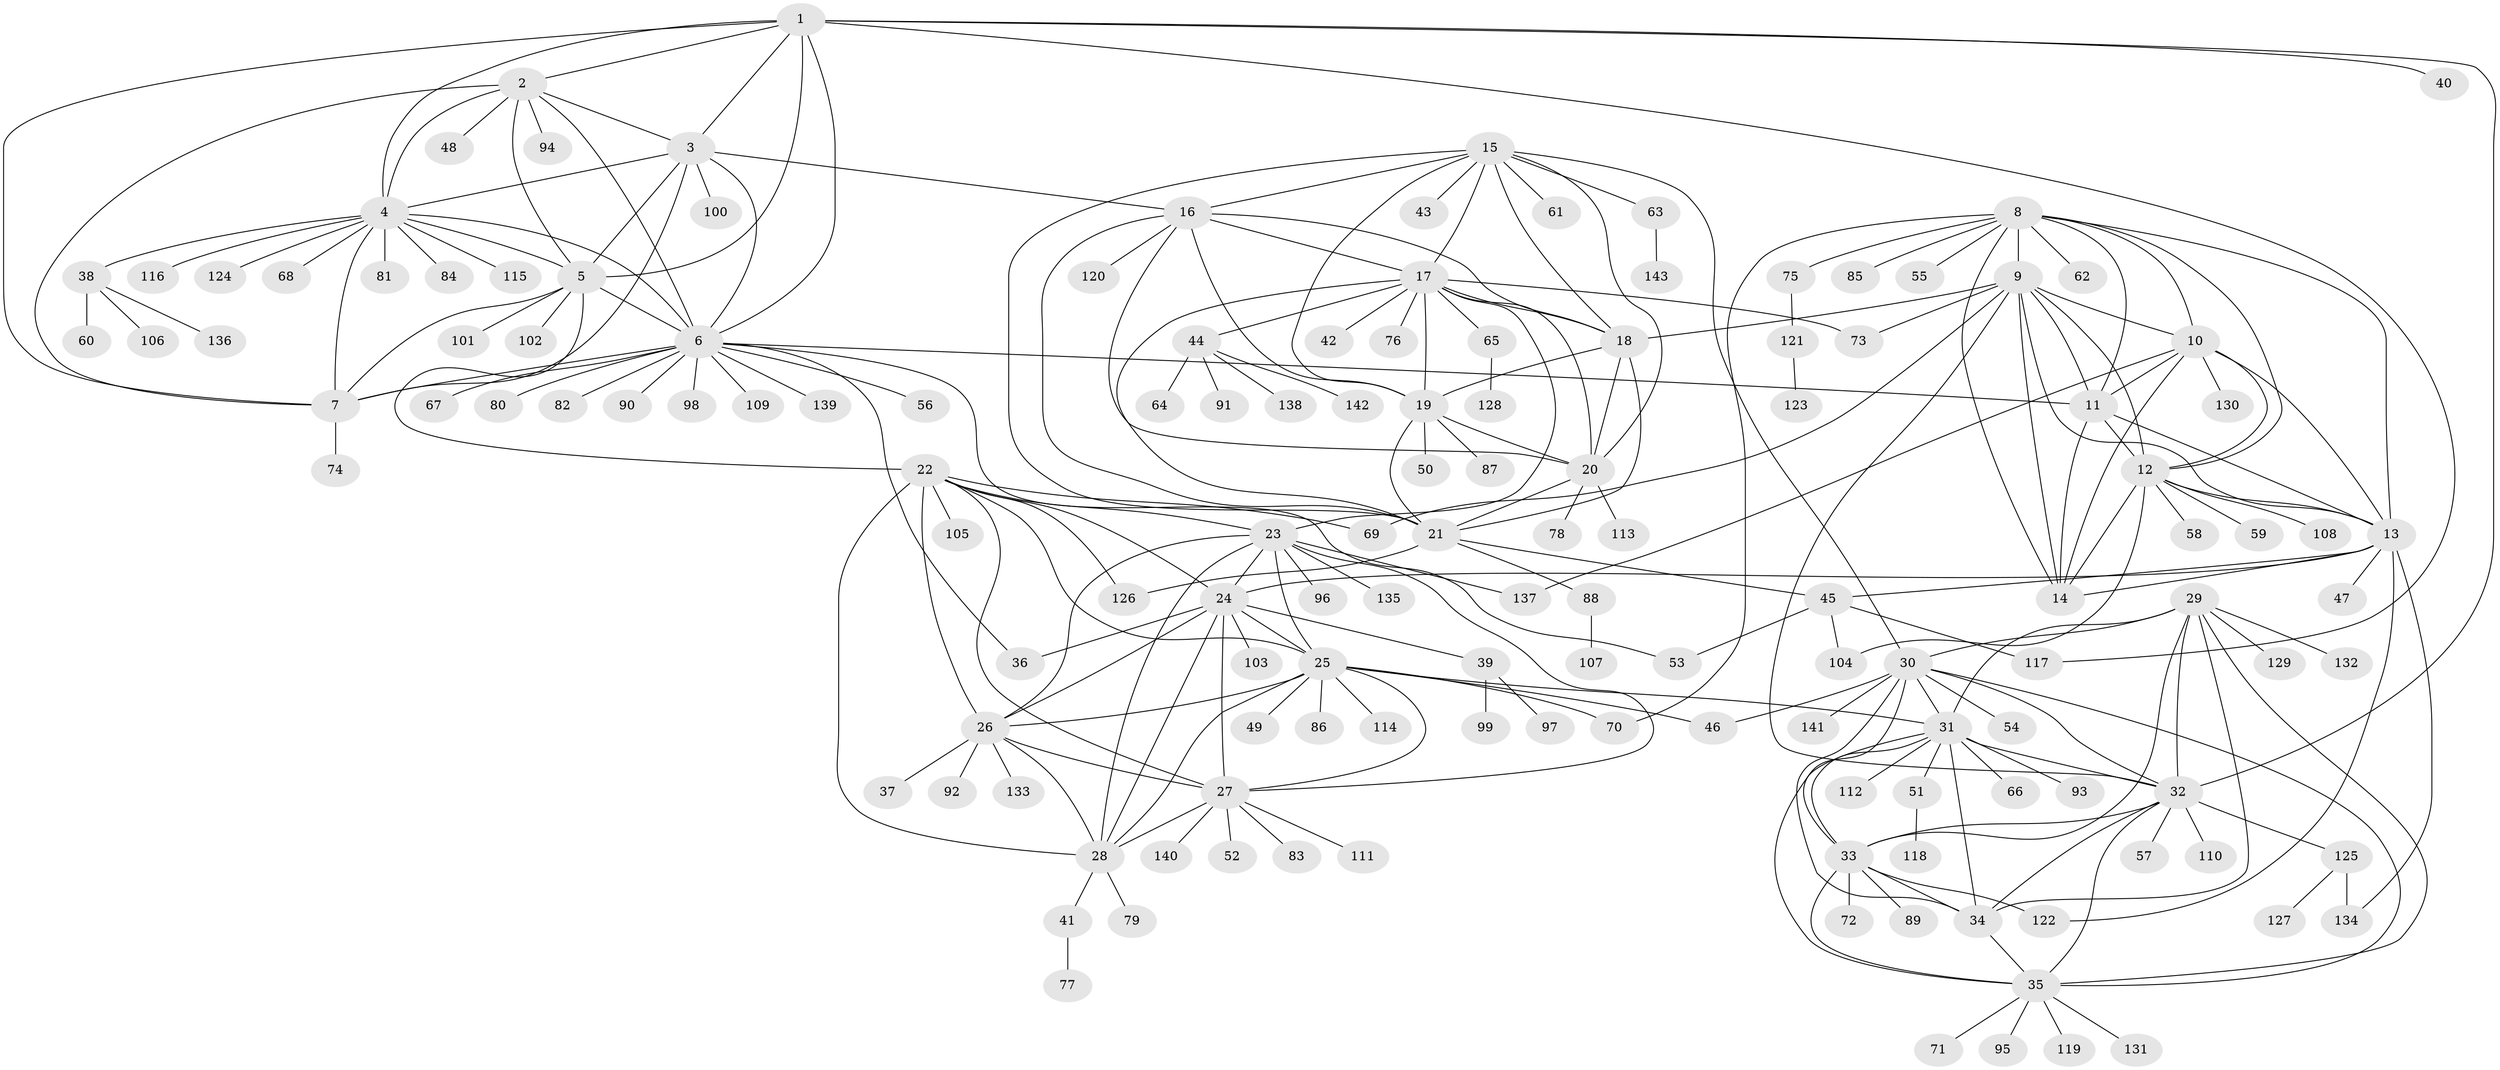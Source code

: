 // Generated by graph-tools (version 1.1) at 2025/26/03/09/25 03:26:49]
// undirected, 143 vertices, 236 edges
graph export_dot {
graph [start="1"]
  node [color=gray90,style=filled];
  1;
  2;
  3;
  4;
  5;
  6;
  7;
  8;
  9;
  10;
  11;
  12;
  13;
  14;
  15;
  16;
  17;
  18;
  19;
  20;
  21;
  22;
  23;
  24;
  25;
  26;
  27;
  28;
  29;
  30;
  31;
  32;
  33;
  34;
  35;
  36;
  37;
  38;
  39;
  40;
  41;
  42;
  43;
  44;
  45;
  46;
  47;
  48;
  49;
  50;
  51;
  52;
  53;
  54;
  55;
  56;
  57;
  58;
  59;
  60;
  61;
  62;
  63;
  64;
  65;
  66;
  67;
  68;
  69;
  70;
  71;
  72;
  73;
  74;
  75;
  76;
  77;
  78;
  79;
  80;
  81;
  82;
  83;
  84;
  85;
  86;
  87;
  88;
  89;
  90;
  91;
  92;
  93;
  94;
  95;
  96;
  97;
  98;
  99;
  100;
  101;
  102;
  103;
  104;
  105;
  106;
  107;
  108;
  109;
  110;
  111;
  112;
  113;
  114;
  115;
  116;
  117;
  118;
  119;
  120;
  121;
  122;
  123;
  124;
  125;
  126;
  127;
  128;
  129;
  130;
  131;
  132;
  133;
  134;
  135;
  136;
  137;
  138;
  139;
  140;
  141;
  142;
  143;
  1 -- 2;
  1 -- 3;
  1 -- 4;
  1 -- 5;
  1 -- 6;
  1 -- 7;
  1 -- 32;
  1 -- 40;
  1 -- 117;
  2 -- 3;
  2 -- 4;
  2 -- 5;
  2 -- 6;
  2 -- 7;
  2 -- 48;
  2 -- 94;
  3 -- 4;
  3 -- 5;
  3 -- 6;
  3 -- 7;
  3 -- 16;
  3 -- 100;
  4 -- 5;
  4 -- 6;
  4 -- 7;
  4 -- 38;
  4 -- 68;
  4 -- 81;
  4 -- 84;
  4 -- 115;
  4 -- 116;
  4 -- 124;
  5 -- 6;
  5 -- 7;
  5 -- 22;
  5 -- 101;
  5 -- 102;
  6 -- 7;
  6 -- 11;
  6 -- 36;
  6 -- 53;
  6 -- 56;
  6 -- 67;
  6 -- 80;
  6 -- 82;
  6 -- 90;
  6 -- 98;
  6 -- 109;
  6 -- 139;
  7 -- 74;
  8 -- 9;
  8 -- 10;
  8 -- 11;
  8 -- 12;
  8 -- 13;
  8 -- 14;
  8 -- 55;
  8 -- 62;
  8 -- 70;
  8 -- 75;
  8 -- 85;
  9 -- 10;
  9 -- 11;
  9 -- 12;
  9 -- 13;
  9 -- 14;
  9 -- 18;
  9 -- 32;
  9 -- 69;
  9 -- 73;
  10 -- 11;
  10 -- 12;
  10 -- 13;
  10 -- 14;
  10 -- 130;
  10 -- 137;
  11 -- 12;
  11 -- 13;
  11 -- 14;
  12 -- 13;
  12 -- 14;
  12 -- 58;
  12 -- 59;
  12 -- 104;
  12 -- 108;
  13 -- 14;
  13 -- 24;
  13 -- 45;
  13 -- 47;
  13 -- 122;
  13 -- 134;
  15 -- 16;
  15 -- 17;
  15 -- 18;
  15 -- 19;
  15 -- 20;
  15 -- 21;
  15 -- 30;
  15 -- 43;
  15 -- 61;
  15 -- 63;
  16 -- 17;
  16 -- 18;
  16 -- 19;
  16 -- 20;
  16 -- 21;
  16 -- 120;
  17 -- 18;
  17 -- 19;
  17 -- 20;
  17 -- 21;
  17 -- 23;
  17 -- 42;
  17 -- 44;
  17 -- 65;
  17 -- 73;
  17 -- 76;
  18 -- 19;
  18 -- 20;
  18 -- 21;
  19 -- 20;
  19 -- 21;
  19 -- 50;
  19 -- 87;
  20 -- 21;
  20 -- 78;
  20 -- 113;
  21 -- 45;
  21 -- 88;
  21 -- 126;
  22 -- 23;
  22 -- 24;
  22 -- 25;
  22 -- 26;
  22 -- 27;
  22 -- 28;
  22 -- 69;
  22 -- 105;
  22 -- 126;
  23 -- 24;
  23 -- 25;
  23 -- 26;
  23 -- 27;
  23 -- 28;
  23 -- 96;
  23 -- 135;
  23 -- 137;
  24 -- 25;
  24 -- 26;
  24 -- 27;
  24 -- 28;
  24 -- 36;
  24 -- 39;
  24 -- 103;
  25 -- 26;
  25 -- 27;
  25 -- 28;
  25 -- 31;
  25 -- 46;
  25 -- 49;
  25 -- 70;
  25 -- 86;
  25 -- 114;
  26 -- 27;
  26 -- 28;
  26 -- 37;
  26 -- 92;
  26 -- 133;
  27 -- 28;
  27 -- 52;
  27 -- 83;
  27 -- 111;
  27 -- 140;
  28 -- 41;
  28 -- 79;
  29 -- 30;
  29 -- 31;
  29 -- 32;
  29 -- 33;
  29 -- 34;
  29 -- 35;
  29 -- 129;
  29 -- 132;
  30 -- 31;
  30 -- 32;
  30 -- 33;
  30 -- 34;
  30 -- 35;
  30 -- 46;
  30 -- 54;
  30 -- 141;
  31 -- 32;
  31 -- 33;
  31 -- 34;
  31 -- 35;
  31 -- 51;
  31 -- 66;
  31 -- 93;
  31 -- 112;
  32 -- 33;
  32 -- 34;
  32 -- 35;
  32 -- 57;
  32 -- 110;
  32 -- 125;
  33 -- 34;
  33 -- 35;
  33 -- 72;
  33 -- 89;
  33 -- 122;
  34 -- 35;
  35 -- 71;
  35 -- 95;
  35 -- 119;
  35 -- 131;
  38 -- 60;
  38 -- 106;
  38 -- 136;
  39 -- 97;
  39 -- 99;
  41 -- 77;
  44 -- 64;
  44 -- 91;
  44 -- 138;
  44 -- 142;
  45 -- 53;
  45 -- 104;
  45 -- 117;
  51 -- 118;
  63 -- 143;
  65 -- 128;
  75 -- 121;
  88 -- 107;
  121 -- 123;
  125 -- 127;
  125 -- 134;
}
